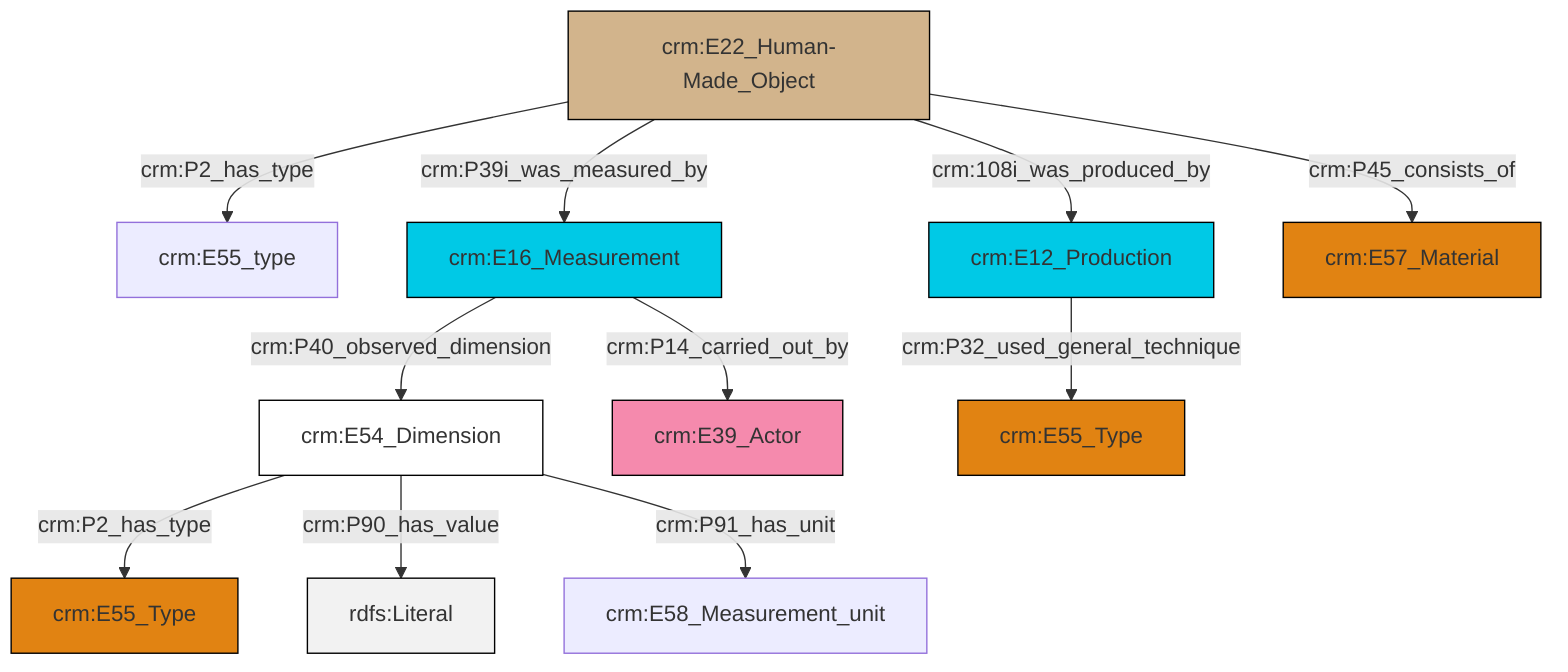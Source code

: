 graph TD
classDef Literal fill:#f2f2f2,stroke:#000000;
classDef CRM_Entity fill:#FFFFFF,stroke:#000000;
classDef Temporal_Entity fill:#00C9E6, stroke:#000000;
classDef Type fill:#E18312, stroke:#000000;
classDef Time-Span fill:#2C9C91, stroke:#000000;
classDef Appellation fill:#FFEB7F, stroke:#000000;
classDef Place fill:#008836, stroke:#000000;
classDef Persistent_Item fill:#B266B2, stroke:#000000;
classDef Conceptual_Object fill:#FFD700, stroke:#000000;
classDef Physical_Thing fill:#D2B48C, stroke:#000000;
classDef Actor fill:#f58aad, stroke:#000000;
classDef PC_Classes fill:#4ce600, stroke:#000000;
classDef Multi fill:#cccccc,stroke:#000000;

8["crm:E22_Human-Made_Object"]:::Physical_Thing -->|crm:P2_has_type| 9["crm:E55_type"]:::Default
10["crm:E54_Dimension"]:::CRM_Entity -->|crm:P2_has_type| 6["crm:E55_Type"]:::Type
10["crm:E54_Dimension"]:::CRM_Entity -->|crm:P90_has_value| 11[rdfs:Literal]:::Literal
2["crm:E12_Production"]:::Temporal_Entity -->|crm:P32_used_general_technique| 14["crm:E55_Type"]:::Type
8["crm:E22_Human-Made_Object"]:::Physical_Thing -->|crm:P39i_was_measured_by| 4["crm:E16_Measurement"]:::Temporal_Entity
10["crm:E54_Dimension"]:::CRM_Entity -->|crm:P91_has_unit| 12["crm:E58_Measurement_unit"]:::Default
8["crm:E22_Human-Made_Object"]:::Physical_Thing -->|crm:108i_was_produced_by| 2["crm:E12_Production"]:::Temporal_Entity
4["crm:E16_Measurement"]:::Temporal_Entity -->|crm:P40_observed_dimension| 10["crm:E54_Dimension"]:::CRM_Entity
8["crm:E22_Human-Made_Object"]:::Physical_Thing -->|crm:P45_consists_of| 0["crm:E57_Material"]:::Type
4["crm:E16_Measurement"]:::Temporal_Entity -->|crm:P14_carried_out_by| 19["crm:E39_Actor"]:::Actor
